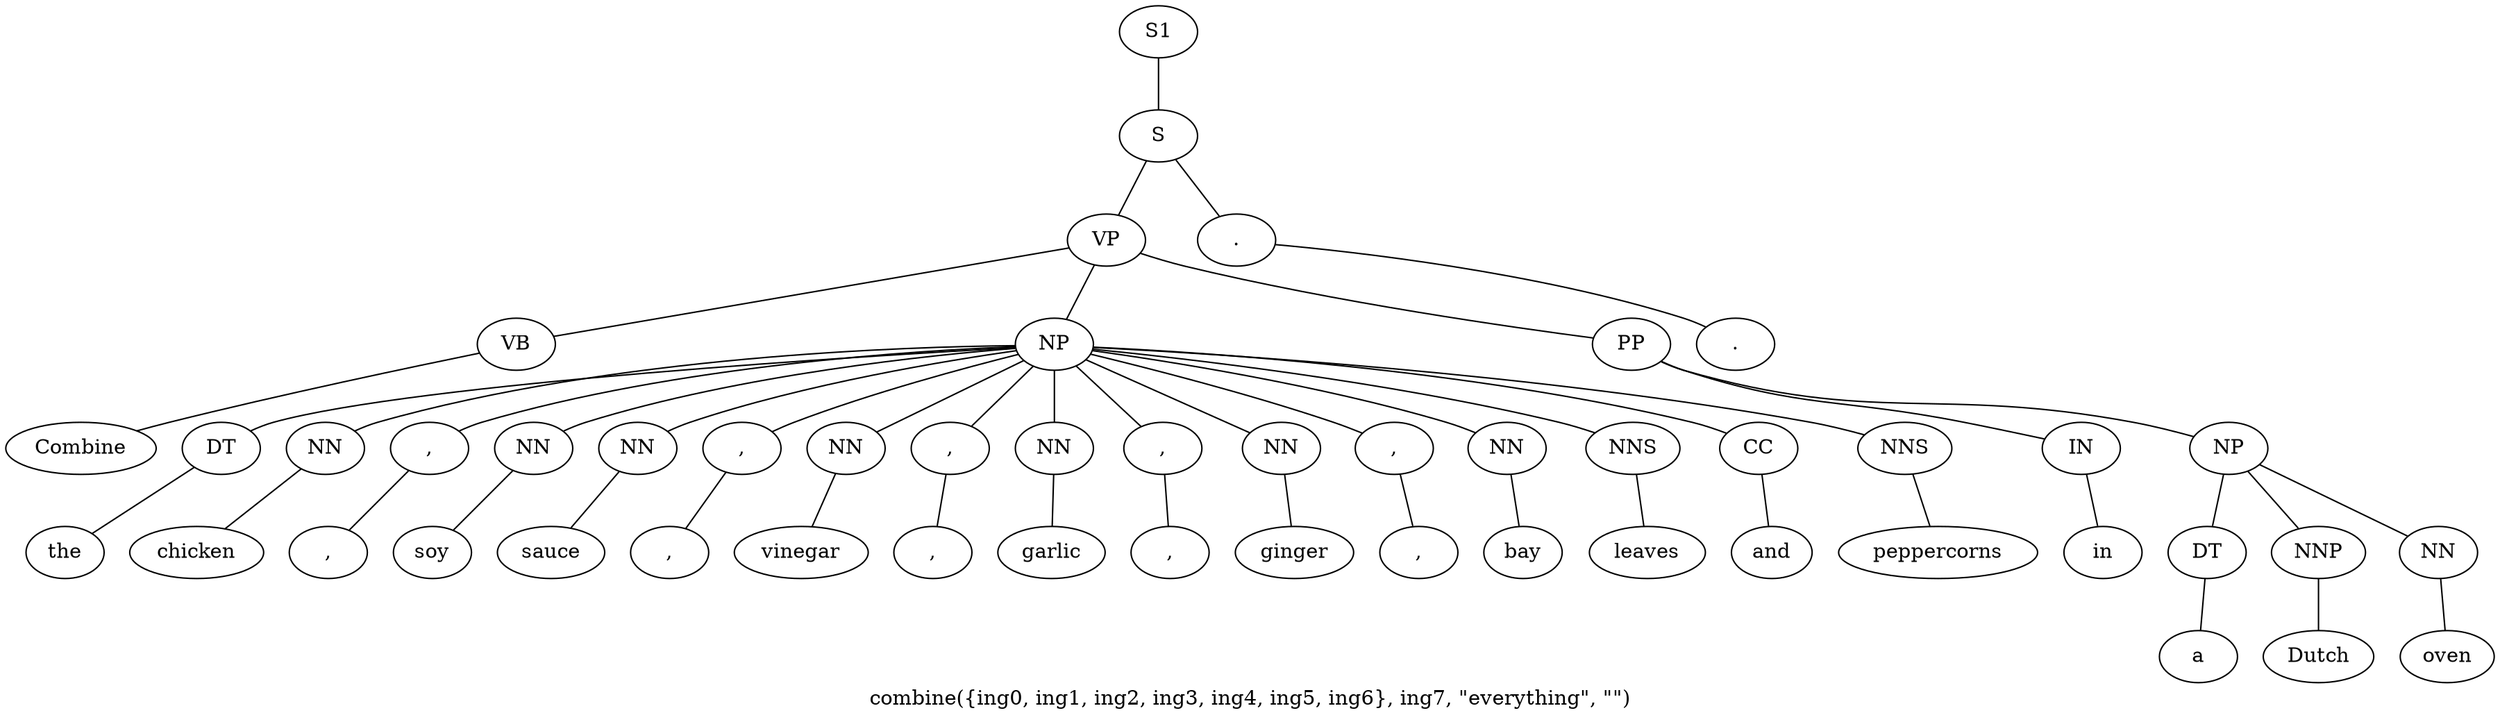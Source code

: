 graph SyntaxGraph {
	label = "combine({ing0, ing1, ing2, ing3, ing4, ing5, ing6}, ing7, \"everything\", \"\")";
	Node0 [label="S1"];
	Node1 [label="S"];
	Node2 [label="VP"];
	Node3 [label="VB"];
	Node4 [label="Combine"];
	Node5 [label="NP"];
	Node6 [label="DT"];
	Node7 [label="the"];
	Node8 [label="NN"];
	Node9 [label="chicken"];
	Node10 [label=","];
	Node11 [label=","];
	Node12 [label="NN"];
	Node13 [label="soy"];
	Node14 [label="NN"];
	Node15 [label="sauce"];
	Node16 [label=","];
	Node17 [label=","];
	Node18 [label="NN"];
	Node19 [label="vinegar"];
	Node20 [label=","];
	Node21 [label=","];
	Node22 [label="NN"];
	Node23 [label="garlic"];
	Node24 [label=","];
	Node25 [label=","];
	Node26 [label="NN"];
	Node27 [label="ginger"];
	Node28 [label=","];
	Node29 [label=","];
	Node30 [label="NN"];
	Node31 [label="bay"];
	Node32 [label="NNS"];
	Node33 [label="leaves"];
	Node34 [label="CC"];
	Node35 [label="and"];
	Node36 [label="NNS"];
	Node37 [label="peppercorns"];
	Node38 [label="PP"];
	Node39 [label="IN"];
	Node40 [label="in"];
	Node41 [label="NP"];
	Node42 [label="DT"];
	Node43 [label="a"];
	Node44 [label="NNP"];
	Node45 [label="Dutch"];
	Node46 [label="NN"];
	Node47 [label="oven"];
	Node48 [label="."];
	Node49 [label="."];

	Node0 -- Node1;
	Node1 -- Node2;
	Node1 -- Node48;
	Node2 -- Node3;
	Node2 -- Node5;
	Node2 -- Node38;
	Node3 -- Node4;
	Node5 -- Node6;
	Node5 -- Node8;
	Node5 -- Node10;
	Node5 -- Node12;
	Node5 -- Node14;
	Node5 -- Node16;
	Node5 -- Node18;
	Node5 -- Node20;
	Node5 -- Node22;
	Node5 -- Node24;
	Node5 -- Node26;
	Node5 -- Node28;
	Node5 -- Node30;
	Node5 -- Node32;
	Node5 -- Node34;
	Node5 -- Node36;
	Node6 -- Node7;
	Node8 -- Node9;
	Node10 -- Node11;
	Node12 -- Node13;
	Node14 -- Node15;
	Node16 -- Node17;
	Node18 -- Node19;
	Node20 -- Node21;
	Node22 -- Node23;
	Node24 -- Node25;
	Node26 -- Node27;
	Node28 -- Node29;
	Node30 -- Node31;
	Node32 -- Node33;
	Node34 -- Node35;
	Node36 -- Node37;
	Node38 -- Node39;
	Node38 -- Node41;
	Node39 -- Node40;
	Node41 -- Node42;
	Node41 -- Node44;
	Node41 -- Node46;
	Node42 -- Node43;
	Node44 -- Node45;
	Node46 -- Node47;
	Node48 -- Node49;
}